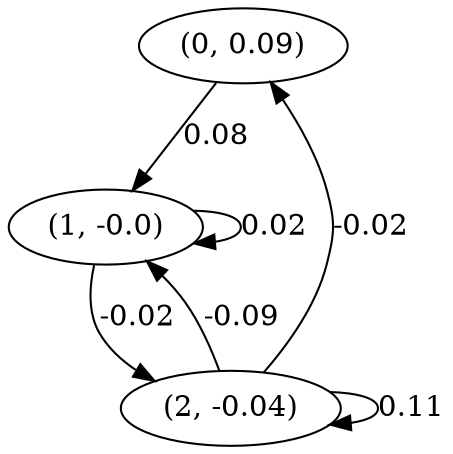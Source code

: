 digraph {
    0 [ label = "(0, 0.09)" ]
    1 [ label = "(1, -0.0)" ]
    2 [ label = "(2, -0.04)" ]
    1 -> 1 [ label = "0.02" ]
    2 -> 2 [ label = "0.11" ]
    2 -> 0 [ label = "-0.02" ]
    0 -> 1 [ label = "0.08" ]
    2 -> 1 [ label = "-0.09" ]
    1 -> 2 [ label = "-0.02" ]
}

